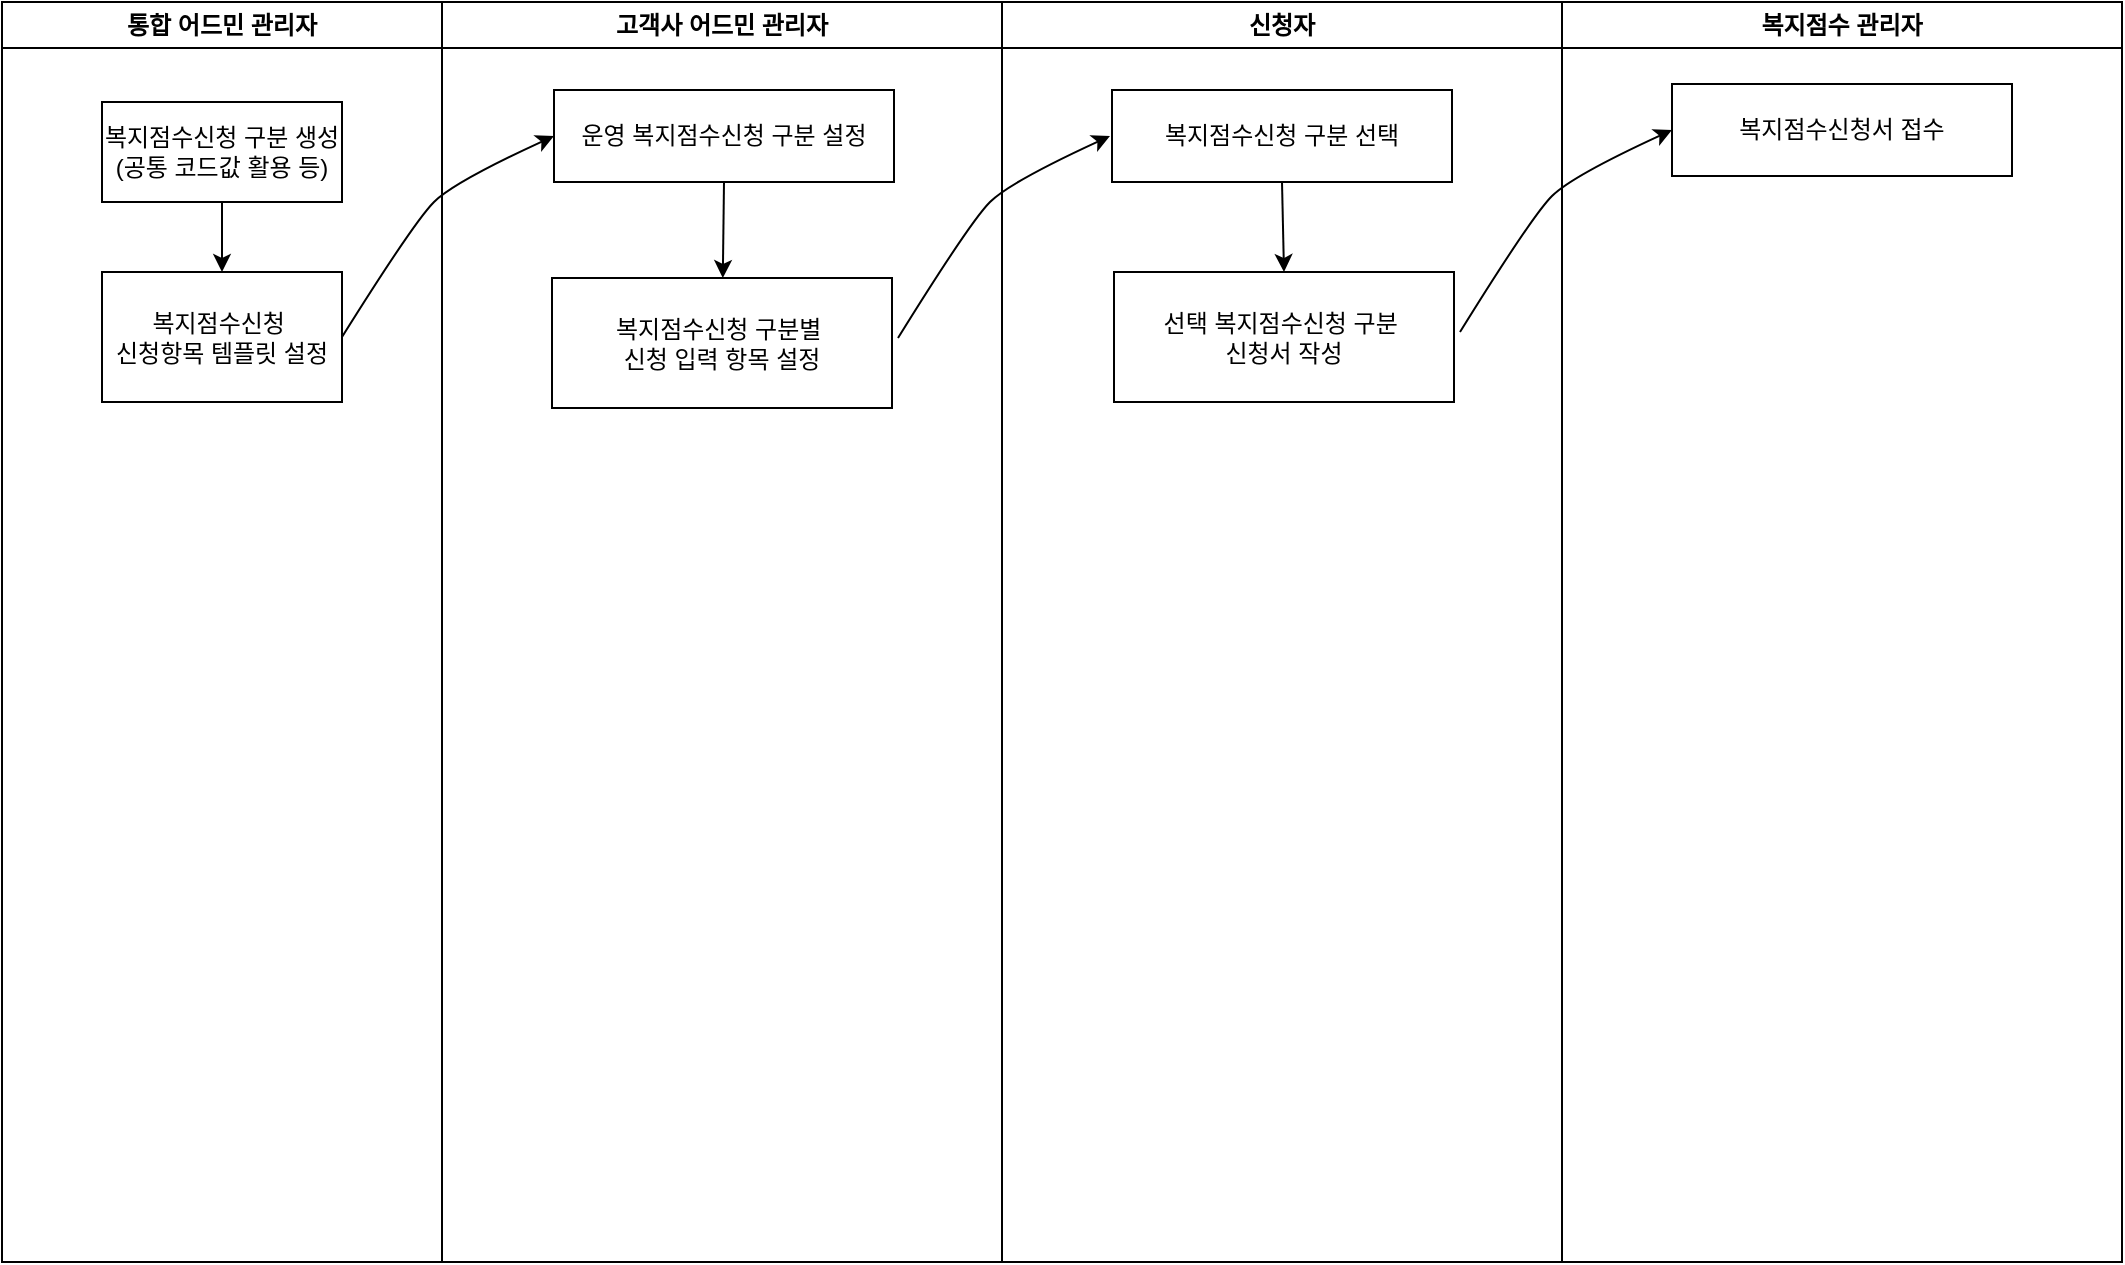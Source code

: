 <mxfile version="26.2.13">
  <diagram name="Page-1" id="e7e014a7-5840-1c2e-5031-d8a46d1fe8dd">
    <mxGraphModel dx="1428" dy="743" grid="1" gridSize="10" guides="1" tooltips="1" connect="1" arrows="1" fold="1" page="1" pageScale="1" pageWidth="1169" pageHeight="826" background="none" math="0" shadow="0">
      <root>
        <mxCell id="0" />
        <mxCell id="1" parent="0" />
        <mxCell id="2" value="통합 어드민 관리자" style="swimlane;whiteSpace=wrap" parent="1" vertex="1">
          <mxGeometry x="44" y="80" width="220" height="630" as="geometry" />
        </mxCell>
        <mxCell id="96O3fiuV2CnEG_7vWFeL-43" value="복지점수신청 구분 생성&lt;div&gt;(공통 코드값 활용 등)&lt;/div&gt;" style="rounded=0;whiteSpace=wrap;html=1;" vertex="1" parent="2">
          <mxGeometry x="50" y="50" width="120" height="50" as="geometry" />
        </mxCell>
        <mxCell id="3" value="고객사 어드민 관리자" style="swimlane;whiteSpace=wrap" parent="1" vertex="1">
          <mxGeometry x="264" y="80" width="280" height="630" as="geometry" />
        </mxCell>
        <mxCell id="96O3fiuV2CnEG_7vWFeL-48" value="복지점수신청 구분별&amp;nbsp;&lt;div&gt;신청 입력 항목 설정&lt;/div&gt;" style="rounded=0;whiteSpace=wrap;html=1;" vertex="1" parent="3">
          <mxGeometry x="55" y="138" width="170" height="65" as="geometry" />
        </mxCell>
        <mxCell id="4" value="신청자" style="swimlane;whiteSpace=wrap" parent="1" vertex="1">
          <mxGeometry x="544" y="80" width="280" height="630" as="geometry" />
        </mxCell>
        <mxCell id="96O3fiuV2CnEG_7vWFeL-54" value="복지점수신청 구분 선택" style="rounded=0;whiteSpace=wrap;html=1;" vertex="1" parent="4">
          <mxGeometry x="55" y="44" width="170" height="46" as="geometry" />
        </mxCell>
        <mxCell id="96O3fiuV2CnEG_7vWFeL-55" value="선택 복지점수신청 구분&amp;nbsp;&lt;div&gt;신청서 작성&lt;/div&gt;" style="rounded=0;whiteSpace=wrap;html=1;" vertex="1" parent="4">
          <mxGeometry x="56" y="135" width="170" height="65" as="geometry" />
        </mxCell>
        <mxCell id="96O3fiuV2CnEG_7vWFeL-57" value="" style="endArrow=classic;html=1;rounded=0;exitX=0.5;exitY=1;exitDx=0;exitDy=0;entryX=0.5;entryY=0;entryDx=0;entryDy=0;" edge="1" parent="4" source="96O3fiuV2CnEG_7vWFeL-54" target="96O3fiuV2CnEG_7vWFeL-55">
          <mxGeometry width="50" height="50" relative="1" as="geometry">
            <mxPoint x="33" y="100" as="sourcePoint" />
            <mxPoint x="32" y="148" as="targetPoint" />
          </mxGeometry>
        </mxCell>
        <mxCell id="96O3fiuV2CnEG_7vWFeL-45" value="복지점수 관리자" style="swimlane;whiteSpace=wrap" vertex="1" parent="1">
          <mxGeometry x="824" y="80" width="280" height="630" as="geometry" />
        </mxCell>
        <mxCell id="96O3fiuV2CnEG_7vWFeL-46" value="복지점수신청&amp;nbsp;&lt;div&gt;신청항목 템플릿 설정&lt;/div&gt;" style="rounded=0;whiteSpace=wrap;html=1;" vertex="1" parent="1">
          <mxGeometry x="94" y="215" width="120" height="65" as="geometry" />
        </mxCell>
        <mxCell id="96O3fiuV2CnEG_7vWFeL-47" value="" style="endArrow=classic;html=1;rounded=0;exitX=0.5;exitY=1;exitDx=0;exitDy=0;entryX=0.5;entryY=0;entryDx=0;entryDy=0;" edge="1" parent="1" source="96O3fiuV2CnEG_7vWFeL-43" target="96O3fiuV2CnEG_7vWFeL-46">
          <mxGeometry width="50" height="50" relative="1" as="geometry">
            <mxPoint x="560" y="410" as="sourcePoint" />
            <mxPoint x="610" y="360" as="targetPoint" />
          </mxGeometry>
        </mxCell>
        <mxCell id="96O3fiuV2CnEG_7vWFeL-51" value="운영 복지점수신청 구분 설정" style="rounded=0;whiteSpace=wrap;html=1;" vertex="1" parent="1">
          <mxGeometry x="320" y="124" width="170" height="46" as="geometry" />
        </mxCell>
        <mxCell id="96O3fiuV2CnEG_7vWFeL-52" value="" style="curved=1;endArrow=classic;html=1;rounded=0;exitX=1;exitY=0.5;exitDx=0;exitDy=0;entryX=0;entryY=0.5;entryDx=0;entryDy=0;" edge="1" parent="1" source="96O3fiuV2CnEG_7vWFeL-46" target="96O3fiuV2CnEG_7vWFeL-51">
          <mxGeometry width="50" height="50" relative="1" as="geometry">
            <mxPoint x="560" y="360" as="sourcePoint" />
            <mxPoint x="610" y="310" as="targetPoint" />
            <Array as="points">
              <mxPoint x="250" y="190" />
              <mxPoint x="270" y="170" />
            </Array>
          </mxGeometry>
        </mxCell>
        <mxCell id="96O3fiuV2CnEG_7vWFeL-53" value="" style="endArrow=classic;html=1;rounded=0;exitX=0.5;exitY=1;exitDx=0;exitDy=0;" edge="1" parent="1" source="96O3fiuV2CnEG_7vWFeL-51" target="96O3fiuV2CnEG_7vWFeL-48">
          <mxGeometry width="50" height="50" relative="1" as="geometry">
            <mxPoint x="560" y="360" as="sourcePoint" />
            <mxPoint x="610" y="310" as="targetPoint" />
          </mxGeometry>
        </mxCell>
        <mxCell id="96O3fiuV2CnEG_7vWFeL-56" value="" style="curved=1;endArrow=classic;html=1;rounded=0;exitX=1;exitY=0.5;exitDx=0;exitDy=0;entryX=0;entryY=0.5;entryDx=0;entryDy=0;" edge="1" parent="1">
          <mxGeometry width="50" height="50" relative="1" as="geometry">
            <mxPoint x="492" y="248" as="sourcePoint" />
            <mxPoint x="598" y="147" as="targetPoint" />
            <Array as="points">
              <mxPoint x="528" y="190" />
              <mxPoint x="548" y="170" />
            </Array>
          </mxGeometry>
        </mxCell>
        <mxCell id="96O3fiuV2CnEG_7vWFeL-58" value="복지점수신청서 접수" style="rounded=0;whiteSpace=wrap;html=1;" vertex="1" parent="1">
          <mxGeometry x="879" y="121" width="170" height="46" as="geometry" />
        </mxCell>
        <mxCell id="96O3fiuV2CnEG_7vWFeL-59" value="" style="curved=1;endArrow=classic;html=1;rounded=0;exitX=1;exitY=0.5;exitDx=0;exitDy=0;entryX=0;entryY=0.5;entryDx=0;entryDy=0;" edge="1" parent="1">
          <mxGeometry width="50" height="50" relative="1" as="geometry">
            <mxPoint x="773" y="245" as="sourcePoint" />
            <mxPoint x="879" y="144" as="targetPoint" />
            <Array as="points">
              <mxPoint x="809" y="187" />
              <mxPoint x="829" y="167" />
            </Array>
          </mxGeometry>
        </mxCell>
      </root>
    </mxGraphModel>
  </diagram>
</mxfile>
